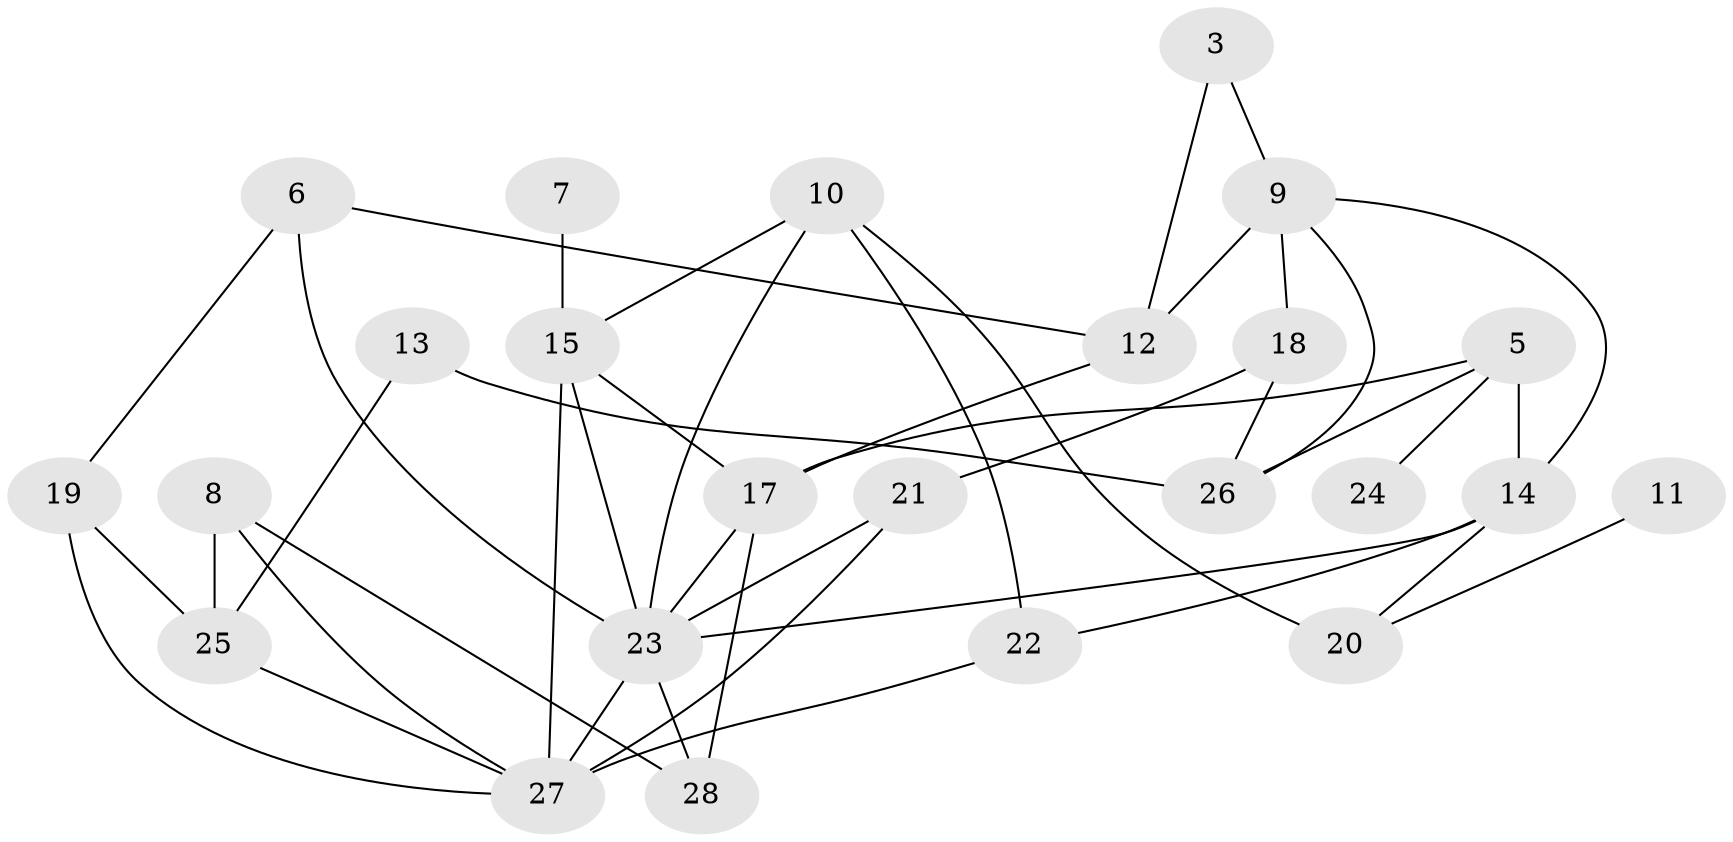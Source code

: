 // original degree distribution, {1: 0.12727272727272726, 2: 0.2909090909090909, 6: 0.05454545454545454, 3: 0.2545454545454545, 0: 0.05454545454545454, 4: 0.16363636363636364, 5: 0.03636363636363636, 7: 0.01818181818181818}
// Generated by graph-tools (version 1.1) at 2025/00/03/09/25 03:00:55]
// undirected, 24 vertices, 43 edges
graph export_dot {
graph [start="1"]
  node [color=gray90,style=filled];
  3;
  5;
  6;
  7;
  8;
  9;
  10;
  11;
  12;
  13;
  14;
  15;
  17;
  18;
  19;
  20;
  21;
  22;
  23;
  24;
  25;
  26;
  27;
  28;
  3 -- 9 [weight=1.0];
  3 -- 12 [weight=1.0];
  5 -- 14 [weight=1.0];
  5 -- 17 [weight=1.0];
  5 -- 24 [weight=1.0];
  5 -- 26 [weight=1.0];
  6 -- 12 [weight=1.0];
  6 -- 19 [weight=1.0];
  6 -- 23 [weight=1.0];
  7 -- 15 [weight=1.0];
  8 -- 25 [weight=1.0];
  8 -- 27 [weight=1.0];
  8 -- 28 [weight=1.0];
  9 -- 12 [weight=2.0];
  9 -- 14 [weight=1.0];
  9 -- 18 [weight=1.0];
  9 -- 26 [weight=1.0];
  10 -- 15 [weight=1.0];
  10 -- 20 [weight=2.0];
  10 -- 22 [weight=1.0];
  10 -- 23 [weight=2.0];
  11 -- 20 [weight=1.0];
  12 -- 17 [weight=1.0];
  13 -- 25 [weight=1.0];
  13 -- 26 [weight=1.0];
  14 -- 20 [weight=1.0];
  14 -- 22 [weight=1.0];
  14 -- 23 [weight=2.0];
  15 -- 17 [weight=1.0];
  15 -- 23 [weight=1.0];
  15 -- 27 [weight=1.0];
  17 -- 23 [weight=1.0];
  17 -- 28 [weight=2.0];
  18 -- 21 [weight=1.0];
  18 -- 26 [weight=1.0];
  19 -- 25 [weight=1.0];
  19 -- 27 [weight=1.0];
  21 -- 23 [weight=1.0];
  21 -- 27 [weight=1.0];
  22 -- 27 [weight=1.0];
  23 -- 27 [weight=2.0];
  23 -- 28 [weight=1.0];
  25 -- 27 [weight=1.0];
}

